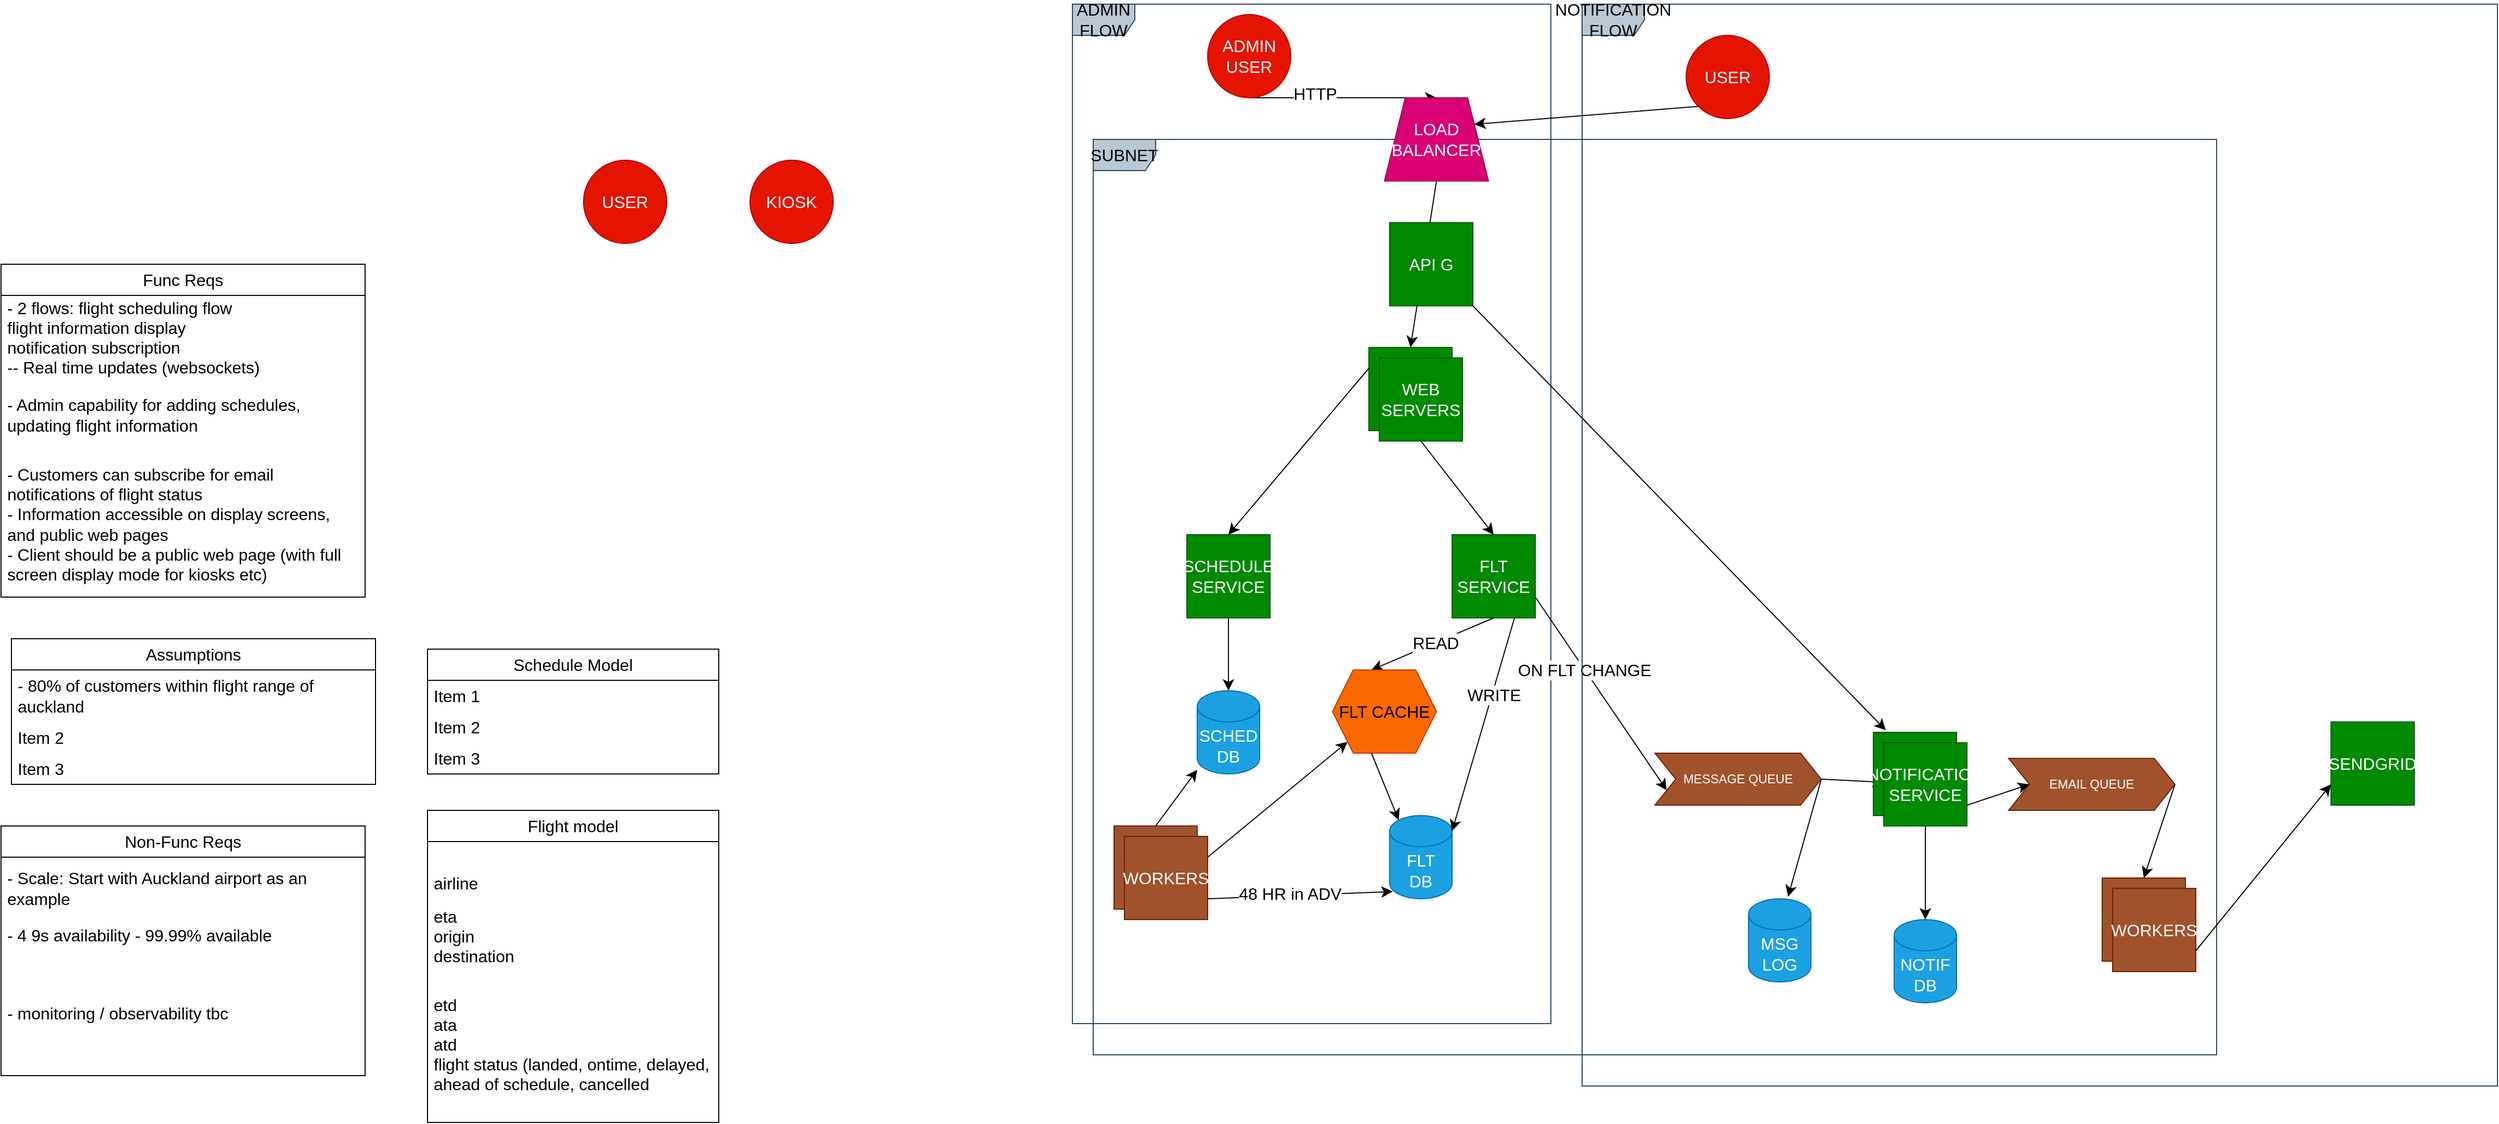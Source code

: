 <mxfile version="22.0.8" type="github" pages="2">
  <diagram name="REQUIREMENTS" id="jFpxP4Yj6ix7KPCD3HW8">
    <mxGraphModel dx="2256" dy="1986" grid="1" gridSize="10" guides="1" tooltips="1" connect="1" arrows="1" fold="1" page="0" pageScale="1" pageWidth="1600" pageHeight="900" math="0" shadow="0">
      <root>
        <mxCell id="0" />
        <mxCell id="1" parent="0" />
        <mxCell id="_uzcy5-EWvx8FP1ZldnK-46" value="SUBNET" style="shape=umlFrame;whiteSpace=wrap;html=1;pointerEvents=0;fillColor=#bac8d3;strokeColor=#23445d;fontSize=16;" vertex="1" parent="1">
          <mxGeometry x="530" y="-330" width="1080" height="880" as="geometry" />
        </mxCell>
        <mxCell id="pgmMariMxrF3-2nU7kzz-2" value="Func Reqs" style="swimlane;fontStyle=0;childLayout=stackLayout;horizontal=1;startSize=30;horizontalStack=0;resizeParent=1;resizeParentMax=0;resizeLast=0;collapsible=1;marginBottom=0;whiteSpace=wrap;html=1;fontSize=16;" vertex="1" parent="1">
          <mxGeometry x="-520" y="-210" width="350" height="320" as="geometry" />
        </mxCell>
        <mxCell id="pgmMariMxrF3-2nU7kzz-3" value="- 2 flows: flight scheduling flow&lt;br&gt;flight information display&lt;br&gt;notification subscription&lt;br&gt;-- Real time updates (websockets)" style="text;strokeColor=none;fillColor=none;align=left;verticalAlign=middle;spacingLeft=4;spacingRight=4;overflow=hidden;points=[[0,0.5],[1,0.5]];portConstraint=eastwest;rotatable=0;whiteSpace=wrap;html=1;fontSize=16;" vertex="1" parent="pgmMariMxrF3-2nU7kzz-2">
          <mxGeometry y="30" width="350" height="80" as="geometry" />
        </mxCell>
        <mxCell id="pgmMariMxrF3-2nU7kzz-4" value="- Admin capability for adding schedules, updating flight information" style="text;strokeColor=none;fillColor=none;align=left;verticalAlign=middle;spacingLeft=4;spacingRight=4;overflow=hidden;points=[[0,0.5],[1,0.5]];portConstraint=eastwest;rotatable=0;whiteSpace=wrap;html=1;fontSize=16;" vertex="1" parent="pgmMariMxrF3-2nU7kzz-2">
          <mxGeometry y="110" width="350" height="70" as="geometry" />
        </mxCell>
        <mxCell id="pgmMariMxrF3-2nU7kzz-5" value="- Customers can subscribe for email notifications of flight status&lt;br&gt;- Information accessible on display screens, and public web pages&lt;br&gt;- Client should be a public web page (with full screen display mode for kiosks etc)" style="text;strokeColor=none;fillColor=none;align=left;verticalAlign=middle;spacingLeft=4;spacingRight=4;overflow=hidden;points=[[0,0.5],[1,0.5]];portConstraint=eastwest;rotatable=0;whiteSpace=wrap;html=1;fontSize=16;" vertex="1" parent="pgmMariMxrF3-2nU7kzz-2">
          <mxGeometry y="180" width="350" height="140" as="geometry" />
        </mxCell>
        <mxCell id="pgmMariMxrF3-2nU7kzz-6" value="Non-Func Reqs" style="swimlane;fontStyle=0;childLayout=stackLayout;horizontal=1;startSize=30;horizontalStack=0;resizeParent=1;resizeParentMax=0;resizeLast=0;collapsible=1;marginBottom=0;whiteSpace=wrap;html=1;fontSize=16;" vertex="1" parent="1">
          <mxGeometry x="-520" y="330" width="350" height="240" as="geometry" />
        </mxCell>
        <mxCell id="pgmMariMxrF3-2nU7kzz-7" value="- Scale: Start with Auckland airport as an example" style="text;strokeColor=none;fillColor=none;align=left;verticalAlign=middle;spacingLeft=4;spacingRight=4;overflow=hidden;points=[[0,0.5],[1,0.5]];portConstraint=eastwest;rotatable=0;whiteSpace=wrap;html=1;fontSize=16;" vertex="1" parent="pgmMariMxrF3-2nU7kzz-6">
          <mxGeometry y="30" width="350" height="60" as="geometry" />
        </mxCell>
        <mxCell id="pgmMariMxrF3-2nU7kzz-8" value="- 4 9s availability - 99.99% available" style="text;strokeColor=none;fillColor=none;align=left;verticalAlign=middle;spacingLeft=4;spacingRight=4;overflow=hidden;points=[[0,0.5],[1,0.5]];portConstraint=eastwest;rotatable=0;whiteSpace=wrap;html=1;fontSize=16;" vertex="1" parent="pgmMariMxrF3-2nU7kzz-6">
          <mxGeometry y="90" width="350" height="30" as="geometry" />
        </mxCell>
        <mxCell id="pgmMariMxrF3-2nU7kzz-9" value="- monitoring / observability tbc&lt;br&gt;" style="text;strokeColor=none;fillColor=none;align=left;verticalAlign=middle;spacingLeft=4;spacingRight=4;overflow=hidden;points=[[0,0.5],[1,0.5]];portConstraint=eastwest;rotatable=0;whiteSpace=wrap;html=1;fontSize=16;" vertex="1" parent="pgmMariMxrF3-2nU7kzz-6">
          <mxGeometry y="120" width="350" height="120" as="geometry" />
        </mxCell>
        <mxCell id="pgmMariMxrF3-2nU7kzz-10" value="Assumptions" style="swimlane;fontStyle=0;childLayout=stackLayout;horizontal=1;startSize=30;horizontalStack=0;resizeParent=1;resizeParentMax=0;resizeLast=0;collapsible=1;marginBottom=0;whiteSpace=wrap;html=1;fontSize=16;" vertex="1" parent="1">
          <mxGeometry x="-510" y="150" width="350" height="140" as="geometry" />
        </mxCell>
        <mxCell id="pgmMariMxrF3-2nU7kzz-11" value="- 80% of customers within flight range of auckland" style="text;strokeColor=none;fillColor=none;align=left;verticalAlign=middle;spacingLeft=4;spacingRight=4;overflow=hidden;points=[[0,0.5],[1,0.5]];portConstraint=eastwest;rotatable=0;whiteSpace=wrap;html=1;fontSize=16;" vertex="1" parent="pgmMariMxrF3-2nU7kzz-10">
          <mxGeometry y="30" width="350" height="50" as="geometry" />
        </mxCell>
        <mxCell id="pgmMariMxrF3-2nU7kzz-12" value="Item 2" style="text;strokeColor=none;fillColor=none;align=left;verticalAlign=middle;spacingLeft=4;spacingRight=4;overflow=hidden;points=[[0,0.5],[1,0.5]];portConstraint=eastwest;rotatable=0;whiteSpace=wrap;html=1;fontSize=16;" vertex="1" parent="pgmMariMxrF3-2nU7kzz-10">
          <mxGeometry y="80" width="350" height="30" as="geometry" />
        </mxCell>
        <mxCell id="pgmMariMxrF3-2nU7kzz-13" value="Item 3" style="text;strokeColor=none;fillColor=none;align=left;verticalAlign=middle;spacingLeft=4;spacingRight=4;overflow=hidden;points=[[0,0.5],[1,0.5]];portConstraint=eastwest;rotatable=0;whiteSpace=wrap;html=1;fontSize=16;" vertex="1" parent="pgmMariMxrF3-2nU7kzz-10">
          <mxGeometry y="110" width="350" height="30" as="geometry" />
        </mxCell>
        <mxCell id="_uzcy5-EWvx8FP1ZldnK-1" value="USER" style="ellipse;whiteSpace=wrap;html=1;aspect=fixed;fillColor=#e51400;strokeColor=#B20000;fontColor=#ffffff;fontSize=16;" vertex="1" parent="1">
          <mxGeometry x="40" y="-310" width="80" height="80" as="geometry" />
        </mxCell>
        <mxCell id="_uzcy5-EWvx8FP1ZldnK-2" value="KIOSK" style="ellipse;whiteSpace=wrap;html=1;aspect=fixed;fillColor=#e51400;strokeColor=#B20000;fontColor=#ffffff;fontSize=16;" vertex="1" parent="1">
          <mxGeometry x="200" y="-310" width="80" height="80" as="geometry" />
        </mxCell>
        <mxCell id="_uzcy5-EWvx8FP1ZldnK-3" value="Flight model" style="swimlane;fontStyle=0;childLayout=stackLayout;horizontal=1;startSize=30;horizontalStack=0;resizeParent=1;resizeParentMax=0;resizeLast=0;collapsible=1;marginBottom=0;whiteSpace=wrap;html=1;fontSize=16;" vertex="1" parent="1">
          <mxGeometry x="-110" y="315" width="280" height="300" as="geometry" />
        </mxCell>
        <mxCell id="_uzcy5-EWvx8FP1ZldnK-4" value="&lt;br&gt;airline" style="text;strokeColor=none;fillColor=none;align=left;verticalAlign=middle;spacingLeft=4;spacingRight=4;overflow=hidden;points=[[0,0.5],[1,0.5]];portConstraint=eastwest;rotatable=0;whiteSpace=wrap;html=1;fontSize=16;" vertex="1" parent="_uzcy5-EWvx8FP1ZldnK-3">
          <mxGeometry y="30" width="280" height="60" as="geometry" />
        </mxCell>
        <mxCell id="_uzcy5-EWvx8FP1ZldnK-5" value="eta&lt;br&gt;origin&lt;br&gt;destination&lt;br&gt;flight type (inbound / outbound)&lt;br&gt;" style="text;strokeColor=none;fillColor=none;align=left;verticalAlign=middle;spacingLeft=4;spacingRight=4;overflow=hidden;points=[[0,0.5],[1,0.5]];portConstraint=eastwest;rotatable=0;whiteSpace=wrap;html=1;fontSize=16;" vertex="1" parent="_uzcy5-EWvx8FP1ZldnK-3">
          <mxGeometry y="90" width="280" height="60" as="geometry" />
        </mxCell>
        <mxCell id="_uzcy5-EWvx8FP1ZldnK-6" value="etd&lt;br&gt;ata&lt;br&gt;atd&lt;br&gt;flight status (landed, ontime, delayed, ahead of schedule, cancelled" style="text;strokeColor=none;fillColor=none;align=left;verticalAlign=middle;spacingLeft=4;spacingRight=4;overflow=hidden;points=[[0,0.5],[1,0.5]];portConstraint=eastwest;rotatable=0;whiteSpace=wrap;html=1;fontSize=16;" vertex="1" parent="_uzcy5-EWvx8FP1ZldnK-3">
          <mxGeometry y="150" width="280" height="150" as="geometry" />
        </mxCell>
        <mxCell id="_uzcy5-EWvx8FP1ZldnK-54" style="edgeStyle=none;curved=1;rounded=0;orthogonalLoop=1;jettySize=auto;html=1;exitX=1;exitY=0.5;exitDx=0;exitDy=0;fontSize=12;startSize=8;endSize=8;" edge="1" parent="1" source="_uzcy5-EWvx8FP1ZldnK-7" target="_uzcy5-EWvx8FP1ZldnK-53">
          <mxGeometry relative="1" as="geometry" />
        </mxCell>
        <mxCell id="_uzcy5-EWvx8FP1ZldnK-7" value="MESSAGE QUEUE" style="shape=step;perimeter=stepPerimeter;whiteSpace=wrap;html=1;fixedSize=1;hachureGap=4;fontFamily=Helvetica;fontSize=12;fillColor=#a0522d;fontColor=#ffffff;strokeColor=#6D1F00;" vertex="1" parent="1">
          <mxGeometry x="1070" y="260" width="160" height="50" as="geometry" />
        </mxCell>
        <mxCell id="_uzcy5-EWvx8FP1ZldnK-13" style="edgeStyle=none;curved=1;rounded=0;orthogonalLoop=1;jettySize=auto;html=1;exitX=0.5;exitY=1;exitDx=0;exitDy=0;entryX=0.5;entryY=0;entryDx=0;entryDy=0;fontSize=12;startSize=8;endSize=8;" edge="1" parent="1" source="_uzcy5-EWvx8FP1ZldnK-8" target="_uzcy5-EWvx8FP1ZldnK-12">
          <mxGeometry relative="1" as="geometry" />
        </mxCell>
        <mxCell id="_uzcy5-EWvx8FP1ZldnK-14" value="HTTP" style="edgeLabel;html=1;align=center;verticalAlign=middle;resizable=0;points=[];fontSize=16;" vertex="1" connectable="0" parent="_uzcy5-EWvx8FP1ZldnK-13">
          <mxGeometry x="-0.3" y="4" relative="1" as="geometry">
            <mxPoint as="offset" />
          </mxGeometry>
        </mxCell>
        <mxCell id="_uzcy5-EWvx8FP1ZldnK-8" value="ADMIN&lt;br&gt;USER" style="ellipse;whiteSpace=wrap;html=1;aspect=fixed;fillColor=#e51400;strokeColor=#B20000;fontColor=#ffffff;fontSize=16;" vertex="1" parent="1">
          <mxGeometry x="640" y="-450" width="80" height="80" as="geometry" />
        </mxCell>
        <mxCell id="_uzcy5-EWvx8FP1ZldnK-9" value="" style="group;fontSize=16;" vertex="1" connectable="0" parent="1">
          <mxGeometry x="795" y="-130" width="90" height="90" as="geometry" />
        </mxCell>
        <mxCell id="_uzcy5-EWvx8FP1ZldnK-10" value="" style="whiteSpace=wrap;html=1;aspect=fixed;fillColor=#008a00;fontColor=#ffffff;strokeColor=#005700;fontSize=16;" vertex="1" parent="_uzcy5-EWvx8FP1ZldnK-9">
          <mxGeometry width="80" height="80" as="geometry" />
        </mxCell>
        <mxCell id="_uzcy5-EWvx8FP1ZldnK-11" value="WEB SERVERS" style="whiteSpace=wrap;html=1;aspect=fixed;fillColor=#008a00;fontColor=#ffffff;strokeColor=#005700;fontSize=16;" vertex="1" parent="_uzcy5-EWvx8FP1ZldnK-9">
          <mxGeometry x="10" y="10" width="80" height="80" as="geometry" />
        </mxCell>
        <mxCell id="_uzcy5-EWvx8FP1ZldnK-15" style="edgeStyle=none;curved=1;rounded=0;orthogonalLoop=1;jettySize=auto;html=1;exitX=0.5;exitY=1;exitDx=0;exitDy=0;entryX=0.5;entryY=0;entryDx=0;entryDy=0;fontSize=12;startSize=8;endSize=8;" edge="1" parent="1" source="_uzcy5-EWvx8FP1ZldnK-12" target="_uzcy5-EWvx8FP1ZldnK-10">
          <mxGeometry relative="1" as="geometry" />
        </mxCell>
        <mxCell id="_uzcy5-EWvx8FP1ZldnK-12" value="LOAD BALANCER" style="shape=trapezoid;perimeter=trapezoidPerimeter;whiteSpace=wrap;html=1;fixedSize=1;fillColor=#d80073;fontColor=#ffffff;strokeColor=#A50040;fontSize=16;" vertex="1" parent="1">
          <mxGeometry x="810" y="-370" width="100" height="80" as="geometry" />
        </mxCell>
        <mxCell id="_uzcy5-EWvx8FP1ZldnK-23" style="edgeStyle=none;curved=1;rounded=0;orthogonalLoop=1;jettySize=auto;html=1;exitX=0.5;exitY=1;exitDx=0;exitDy=0;fontSize=12;startSize=8;endSize=8;" edge="1" parent="1" source="_uzcy5-EWvx8FP1ZldnK-16" target="_uzcy5-EWvx8FP1ZldnK-22">
          <mxGeometry relative="1" as="geometry" />
        </mxCell>
        <mxCell id="_uzcy5-EWvx8FP1ZldnK-16" value="SCHEDULE SERVICE" style="whiteSpace=wrap;html=1;aspect=fixed;fillColor=#008a00;fontColor=#ffffff;strokeColor=#005700;fontSize=16;" vertex="1" parent="1">
          <mxGeometry x="620" y="50" width="80" height="80" as="geometry" />
        </mxCell>
        <mxCell id="_uzcy5-EWvx8FP1ZldnK-17" value="Schedule Model" style="swimlane;fontStyle=0;childLayout=stackLayout;horizontal=1;startSize=30;horizontalStack=0;resizeParent=1;resizeParentMax=0;resizeLast=0;collapsible=1;marginBottom=0;whiteSpace=wrap;html=1;fontSize=16;" vertex="1" parent="1">
          <mxGeometry x="-110" y="160" width="280" height="120" as="geometry" />
        </mxCell>
        <mxCell id="_uzcy5-EWvx8FP1ZldnK-18" value="Item 1" style="text;strokeColor=none;fillColor=none;align=left;verticalAlign=middle;spacingLeft=4;spacingRight=4;overflow=hidden;points=[[0,0.5],[1,0.5]];portConstraint=eastwest;rotatable=0;whiteSpace=wrap;html=1;fontSize=16;" vertex="1" parent="_uzcy5-EWvx8FP1ZldnK-17">
          <mxGeometry y="30" width="280" height="30" as="geometry" />
        </mxCell>
        <mxCell id="_uzcy5-EWvx8FP1ZldnK-19" value="Item 2" style="text;strokeColor=none;fillColor=none;align=left;verticalAlign=middle;spacingLeft=4;spacingRight=4;overflow=hidden;points=[[0,0.5],[1,0.5]];portConstraint=eastwest;rotatable=0;whiteSpace=wrap;html=1;fontSize=16;" vertex="1" parent="_uzcy5-EWvx8FP1ZldnK-17">
          <mxGeometry y="60" width="280" height="30" as="geometry" />
        </mxCell>
        <mxCell id="_uzcy5-EWvx8FP1ZldnK-20" value="Item 3" style="text;strokeColor=none;fillColor=none;align=left;verticalAlign=middle;spacingLeft=4;spacingRight=4;overflow=hidden;points=[[0,0.5],[1,0.5]];portConstraint=eastwest;rotatable=0;whiteSpace=wrap;html=1;fontSize=16;" vertex="1" parent="_uzcy5-EWvx8FP1ZldnK-17">
          <mxGeometry y="90" width="280" height="30" as="geometry" />
        </mxCell>
        <mxCell id="_uzcy5-EWvx8FP1ZldnK-21" style="edgeStyle=none;curved=1;rounded=0;orthogonalLoop=1;jettySize=auto;html=1;exitX=0;exitY=0.25;exitDx=0;exitDy=0;entryX=0.5;entryY=0;entryDx=0;entryDy=0;fontSize=12;startSize=8;endSize=8;" edge="1" parent="1" source="_uzcy5-EWvx8FP1ZldnK-10" target="_uzcy5-EWvx8FP1ZldnK-16">
          <mxGeometry relative="1" as="geometry" />
        </mxCell>
        <mxCell id="_uzcy5-EWvx8FP1ZldnK-22" value="SCHED&lt;br&gt;DB" style="shape=cylinder3;whiteSpace=wrap;html=1;boundedLbl=1;backgroundOutline=1;size=15;fillColor=#1ba1e2;fontColor=#ffffff;strokeColor=#006EAF;fontSize=16;" vertex="1" parent="1">
          <mxGeometry x="630" y="200" width="60" height="80" as="geometry" />
        </mxCell>
        <mxCell id="_uzcy5-EWvx8FP1ZldnK-24" value="FLT&lt;br&gt;DB" style="shape=cylinder3;whiteSpace=wrap;html=1;boundedLbl=1;backgroundOutline=1;size=15;fillColor=#1ba1e2;fontColor=#ffffff;strokeColor=#006EAF;fontSize=16;" vertex="1" parent="1">
          <mxGeometry x="815" y="320" width="60" height="80" as="geometry" />
        </mxCell>
        <mxCell id="_uzcy5-EWvx8FP1ZldnK-25" value="" style="group;fontSize=16;" vertex="1" connectable="0" parent="1">
          <mxGeometry x="550" y="330" width="90" height="90" as="geometry" />
        </mxCell>
        <mxCell id="_uzcy5-EWvx8FP1ZldnK-26" value="" style="whiteSpace=wrap;html=1;aspect=fixed;fillColor=#a0522d;fontColor=#ffffff;strokeColor=#6D1F00;fontSize=16;" vertex="1" parent="_uzcy5-EWvx8FP1ZldnK-25">
          <mxGeometry width="80" height="80" as="geometry" />
        </mxCell>
        <mxCell id="_uzcy5-EWvx8FP1ZldnK-27" value="WORKERS" style="whiteSpace=wrap;html=1;aspect=fixed;fillColor=#a0522d;fontColor=#ffffff;strokeColor=#6D1F00;fontSize=16;" vertex="1" parent="_uzcy5-EWvx8FP1ZldnK-25">
          <mxGeometry x="10" y="10" width="80" height="80" as="geometry" />
        </mxCell>
        <mxCell id="_uzcy5-EWvx8FP1ZldnK-28" style="edgeStyle=none;curved=1;rounded=0;orthogonalLoop=1;jettySize=auto;html=1;exitX=0.5;exitY=0;exitDx=0;exitDy=0;entryX=0;entryY=0.95;entryDx=0;entryDy=0;entryPerimeter=0;fontSize=12;startSize=8;endSize=8;" edge="1" parent="1" source="_uzcy5-EWvx8FP1ZldnK-26" target="_uzcy5-EWvx8FP1ZldnK-22">
          <mxGeometry relative="1" as="geometry" />
        </mxCell>
        <mxCell id="_uzcy5-EWvx8FP1ZldnK-29" style="edgeStyle=none;curved=1;rounded=0;orthogonalLoop=1;jettySize=auto;html=1;exitX=1;exitY=0.75;exitDx=0;exitDy=0;entryX=0.05;entryY=0.913;entryDx=0;entryDy=0;entryPerimeter=0;fontSize=12;startSize=8;endSize=8;" edge="1" parent="1" source="_uzcy5-EWvx8FP1ZldnK-27" target="_uzcy5-EWvx8FP1ZldnK-24">
          <mxGeometry relative="1" as="geometry" />
        </mxCell>
        <mxCell id="_uzcy5-EWvx8FP1ZldnK-30" value="48 HR in ADV" style="edgeLabel;html=1;align=center;verticalAlign=middle;resizable=0;points=[];fontSize=16;" vertex="1" connectable="0" parent="_uzcy5-EWvx8FP1ZldnK-29">
          <mxGeometry x="-0.121" y="2" relative="1" as="geometry">
            <mxPoint as="offset" />
          </mxGeometry>
        </mxCell>
        <mxCell id="_uzcy5-EWvx8FP1ZldnK-31" value="ADMIN FLOW" style="shape=umlFrame;whiteSpace=wrap;html=1;pointerEvents=0;fillColor=#bac8d3;strokeColor=#23445d;fontSize=16;" vertex="1" parent="1">
          <mxGeometry x="510" y="-460" width="460" height="980" as="geometry" />
        </mxCell>
        <mxCell id="_uzcy5-EWvx8FP1ZldnK-37" style="edgeStyle=none;curved=1;rounded=0;orthogonalLoop=1;jettySize=auto;html=1;exitX=0.5;exitY=1;exitDx=0;exitDy=0;entryX=0.375;entryY=0;entryDx=0;entryDy=0;fontSize=12;startSize=8;endSize=8;" edge="1" parent="1" source="_uzcy5-EWvx8FP1ZldnK-32" target="_uzcy5-EWvx8FP1ZldnK-36">
          <mxGeometry relative="1" as="geometry" />
        </mxCell>
        <mxCell id="_uzcy5-EWvx8FP1ZldnK-40" value="READ" style="edgeLabel;html=1;align=center;verticalAlign=middle;resizable=0;points=[];fontSize=16;" vertex="1" connectable="0" parent="_uzcy5-EWvx8FP1ZldnK-37">
          <mxGeometry x="-0.04" relative="1" as="geometry">
            <mxPoint as="offset" />
          </mxGeometry>
        </mxCell>
        <mxCell id="_uzcy5-EWvx8FP1ZldnK-49" style="edgeStyle=none;curved=1;rounded=0;orthogonalLoop=1;jettySize=auto;html=1;exitX=1;exitY=0.75;exitDx=0;exitDy=0;entryX=0;entryY=0.75;entryDx=0;entryDy=0;fontSize=12;startSize=8;endSize=8;" edge="1" parent="1" source="_uzcy5-EWvx8FP1ZldnK-32" target="_uzcy5-EWvx8FP1ZldnK-7">
          <mxGeometry relative="1" as="geometry" />
        </mxCell>
        <mxCell id="_uzcy5-EWvx8FP1ZldnK-50" value="ON FLT CHANGE" style="edgeLabel;html=1;align=center;verticalAlign=middle;resizable=0;points=[];fontSize=16;" vertex="1" connectable="0" parent="_uzcy5-EWvx8FP1ZldnK-49">
          <mxGeometry x="-0.253" y="-1" relative="1" as="geometry">
            <mxPoint as="offset" />
          </mxGeometry>
        </mxCell>
        <mxCell id="_uzcy5-EWvx8FP1ZldnK-32" value="FLT SERVICE" style="whiteSpace=wrap;html=1;aspect=fixed;fillColor=#008a00;fontColor=#ffffff;strokeColor=#005700;fontSize=16;" vertex="1" parent="1">
          <mxGeometry x="875" y="50" width="80" height="80" as="geometry" />
        </mxCell>
        <mxCell id="_uzcy5-EWvx8FP1ZldnK-35" style="edgeStyle=none;curved=1;rounded=0;orthogonalLoop=1;jettySize=auto;html=1;exitX=0.5;exitY=1;exitDx=0;exitDy=0;entryX=0.5;entryY=0;entryDx=0;entryDy=0;fontSize=12;startSize=8;endSize=8;" edge="1" parent="1" source="_uzcy5-EWvx8FP1ZldnK-11" target="_uzcy5-EWvx8FP1ZldnK-32">
          <mxGeometry relative="1" as="geometry" />
        </mxCell>
        <mxCell id="_uzcy5-EWvx8FP1ZldnK-36" value="FLT CACHE" style="shape=hexagon;perimeter=hexagonPerimeter2;whiteSpace=wrap;html=1;fixedSize=1;fillColor=#fa6800;fontColor=#000000;strokeColor=#C73500;fontSize=16;" vertex="1" parent="1">
          <mxGeometry x="760" y="180" width="100" height="80" as="geometry" />
        </mxCell>
        <mxCell id="_uzcy5-EWvx8FP1ZldnK-38" style="edgeStyle=none;curved=1;rounded=0;orthogonalLoop=1;jettySize=auto;html=1;exitX=0.375;exitY=1;exitDx=0;exitDy=0;entryX=0.145;entryY=0;entryDx=0;entryDy=4.35;entryPerimeter=0;fontSize=12;startSize=8;endSize=8;" edge="1" parent="1" source="_uzcy5-EWvx8FP1ZldnK-36" target="_uzcy5-EWvx8FP1ZldnK-24">
          <mxGeometry relative="1" as="geometry" />
        </mxCell>
        <mxCell id="_uzcy5-EWvx8FP1ZldnK-39" style="edgeStyle=none;curved=1;rounded=0;orthogonalLoop=1;jettySize=auto;html=1;exitX=0.75;exitY=1;exitDx=0;exitDy=0;entryX=1;entryY=0;entryDx=0;entryDy=15;entryPerimeter=0;fontSize=12;startSize=8;endSize=8;" edge="1" parent="1" source="_uzcy5-EWvx8FP1ZldnK-32" target="_uzcy5-EWvx8FP1ZldnK-24">
          <mxGeometry relative="1" as="geometry">
            <Array as="points">
              <mxPoint x="900" y="250" />
            </Array>
          </mxGeometry>
        </mxCell>
        <mxCell id="_uzcy5-EWvx8FP1ZldnK-41" value="WRITE" style="edgeLabel;html=1;align=center;verticalAlign=middle;resizable=0;points=[];fontSize=16;" vertex="1" connectable="0" parent="_uzcy5-EWvx8FP1ZldnK-39">
          <mxGeometry x="-0.283" y="1" relative="1" as="geometry">
            <mxPoint as="offset" />
          </mxGeometry>
        </mxCell>
        <mxCell id="_uzcy5-EWvx8FP1ZldnK-45" value="API G" style="whiteSpace=wrap;html=1;aspect=fixed;fillColor=#008a00;fontColor=#ffffff;strokeColor=#005700;fontSize=16;" vertex="1" parent="1">
          <mxGeometry x="815" y="-250" width="80" height="80" as="geometry" />
        </mxCell>
        <mxCell id="_uzcy5-EWvx8FP1ZldnK-47" style="edgeStyle=none;curved=1;rounded=0;orthogonalLoop=1;jettySize=auto;html=1;exitX=1;exitY=0.25;exitDx=0;exitDy=0;fontSize=12;startSize=8;endSize=8;" edge="1" parent="1" source="_uzcy5-EWvx8FP1ZldnK-27" target="_uzcy5-EWvx8FP1ZldnK-36">
          <mxGeometry relative="1" as="geometry" />
        </mxCell>
        <mxCell id="_uzcy5-EWvx8FP1ZldnK-51" value="" style="group;fontSize=16;" vertex="1" connectable="0" parent="1">
          <mxGeometry x="1280" y="240" width="90" height="90" as="geometry" />
        </mxCell>
        <mxCell id="_uzcy5-EWvx8FP1ZldnK-52" value="" style="whiteSpace=wrap;html=1;aspect=fixed;fillColor=#008a00;fontColor=#ffffff;strokeColor=#005700;fontSize=16;" vertex="1" parent="_uzcy5-EWvx8FP1ZldnK-51">
          <mxGeometry width="80" height="80" as="geometry" />
        </mxCell>
        <mxCell id="_uzcy5-EWvx8FP1ZldnK-53" value="NOTIFICATION SERVICE" style="whiteSpace=wrap;html=1;aspect=fixed;fillColor=#008a00;fontColor=#ffffff;strokeColor=#005700;fontSize=16;" vertex="1" parent="_uzcy5-EWvx8FP1ZldnK-51">
          <mxGeometry x="10" y="10" width="80" height="80" as="geometry" />
        </mxCell>
        <mxCell id="_uzcy5-EWvx8FP1ZldnK-55" value="NOTIF&lt;br&gt;DB" style="shape=cylinder3;whiteSpace=wrap;html=1;boundedLbl=1;backgroundOutline=1;size=15;fillColor=#1ba1e2;fontColor=#ffffff;strokeColor=#006EAF;fontSize=16;" vertex="1" parent="1">
          <mxGeometry x="1300" y="420" width="60" height="80" as="geometry" />
        </mxCell>
        <mxCell id="_uzcy5-EWvx8FP1ZldnK-56" style="edgeStyle=none;curved=1;rounded=0;orthogonalLoop=1;jettySize=auto;html=1;exitX=0.5;exitY=1;exitDx=0;exitDy=0;entryX=0.5;entryY=0;entryDx=0;entryDy=0;entryPerimeter=0;fontSize=12;startSize=8;endSize=8;" edge="1" parent="1" source="_uzcy5-EWvx8FP1ZldnK-53" target="_uzcy5-EWvx8FP1ZldnK-55">
          <mxGeometry relative="1" as="geometry" />
        </mxCell>
        <mxCell id="_uzcy5-EWvx8FP1ZldnK-57" value="SENDGRID" style="whiteSpace=wrap;html=1;aspect=fixed;fillColor=#008a00;fontColor=#ffffff;strokeColor=#005700;fontSize=16;" vertex="1" parent="1">
          <mxGeometry x="1720" y="230" width="80" height="80" as="geometry" />
        </mxCell>
        <mxCell id="_uzcy5-EWvx8FP1ZldnK-63" style="edgeStyle=none;curved=1;rounded=0;orthogonalLoop=1;jettySize=auto;html=1;exitX=1;exitY=0.5;exitDx=0;exitDy=0;entryX=0.5;entryY=0;entryDx=0;entryDy=0;fontSize=12;startSize=8;endSize=8;" edge="1" parent="1" source="_uzcy5-EWvx8FP1ZldnK-58" target="_uzcy5-EWvx8FP1ZldnK-61">
          <mxGeometry relative="1" as="geometry" />
        </mxCell>
        <mxCell id="_uzcy5-EWvx8FP1ZldnK-58" value="EMAIL QUEUE" style="shape=step;perimeter=stepPerimeter;whiteSpace=wrap;html=1;fixedSize=1;hachureGap=4;fontFamily=Helvetica;fontSize=12;fillColor=#a0522d;fontColor=#ffffff;strokeColor=#6D1F00;" vertex="1" parent="1">
          <mxGeometry x="1410" y="265" width="160" height="50" as="geometry" />
        </mxCell>
        <mxCell id="_uzcy5-EWvx8FP1ZldnK-59" style="edgeStyle=none;curved=1;rounded=0;orthogonalLoop=1;jettySize=auto;html=1;exitX=1;exitY=0.75;exitDx=0;exitDy=0;entryX=0;entryY=0.5;entryDx=0;entryDy=0;fontSize=12;startSize=8;endSize=8;" edge="1" parent="1" source="_uzcy5-EWvx8FP1ZldnK-53" target="_uzcy5-EWvx8FP1ZldnK-58">
          <mxGeometry relative="1" as="geometry" />
        </mxCell>
        <mxCell id="_uzcy5-EWvx8FP1ZldnK-60" value="" style="group;fontSize=16;" vertex="1" connectable="0" parent="1">
          <mxGeometry x="1500" y="380" width="90" height="90" as="geometry" />
        </mxCell>
        <mxCell id="_uzcy5-EWvx8FP1ZldnK-61" value="" style="whiteSpace=wrap;html=1;aspect=fixed;fillColor=#a0522d;fontColor=#ffffff;strokeColor=#6D1F00;fontSize=16;" vertex="1" parent="_uzcy5-EWvx8FP1ZldnK-60">
          <mxGeometry width="80" height="80" as="geometry" />
        </mxCell>
        <mxCell id="_uzcy5-EWvx8FP1ZldnK-62" value="WORKERS" style="whiteSpace=wrap;html=1;aspect=fixed;fillColor=#a0522d;fontColor=#ffffff;strokeColor=#6D1F00;fontSize=16;" vertex="1" parent="_uzcy5-EWvx8FP1ZldnK-60">
          <mxGeometry x="10" y="10" width="80" height="80" as="geometry" />
        </mxCell>
        <mxCell id="_uzcy5-EWvx8FP1ZldnK-64" style="edgeStyle=none;curved=1;rounded=0;orthogonalLoop=1;jettySize=auto;html=1;exitX=1;exitY=0.75;exitDx=0;exitDy=0;entryX=0;entryY=0.75;entryDx=0;entryDy=0;fontSize=12;startSize=8;endSize=8;" edge="1" parent="1" source="_uzcy5-EWvx8FP1ZldnK-62" target="_uzcy5-EWvx8FP1ZldnK-57">
          <mxGeometry relative="1" as="geometry" />
        </mxCell>
        <mxCell id="_uzcy5-EWvx8FP1ZldnK-65" value="MSG LOG" style="shape=cylinder3;whiteSpace=wrap;html=1;boundedLbl=1;backgroundOutline=1;size=15;fillColor=#1ba1e2;fontColor=#ffffff;strokeColor=#006EAF;fontSize=16;" vertex="1" parent="1">
          <mxGeometry x="1160" y="400" width="60" height="80" as="geometry" />
        </mxCell>
        <mxCell id="_uzcy5-EWvx8FP1ZldnK-66" style="edgeStyle=none;curved=1;rounded=0;orthogonalLoop=1;jettySize=auto;html=1;exitX=1;exitY=0.5;exitDx=0;exitDy=0;entryX=0.633;entryY=-0.025;entryDx=0;entryDy=0;entryPerimeter=0;fontSize=12;startSize=8;endSize=8;" edge="1" parent="1" source="_uzcy5-EWvx8FP1ZldnK-7" target="_uzcy5-EWvx8FP1ZldnK-65">
          <mxGeometry relative="1" as="geometry" />
        </mxCell>
        <mxCell id="_uzcy5-EWvx8FP1ZldnK-68" style="edgeStyle=none;curved=1;rounded=0;orthogonalLoop=1;jettySize=auto;html=1;exitX=0;exitY=1;exitDx=0;exitDy=0;entryX=1;entryY=0.25;entryDx=0;entryDy=0;fontSize=12;startSize=8;endSize=8;" edge="1" parent="1" source="_uzcy5-EWvx8FP1ZldnK-67" target="_uzcy5-EWvx8FP1ZldnK-12">
          <mxGeometry relative="1" as="geometry" />
        </mxCell>
        <mxCell id="_uzcy5-EWvx8FP1ZldnK-67" value="USER" style="ellipse;whiteSpace=wrap;html=1;aspect=fixed;fillColor=#e51400;strokeColor=#B20000;fontColor=#ffffff;fontSize=16;" vertex="1" parent="1">
          <mxGeometry x="1100" y="-430" width="80" height="80" as="geometry" />
        </mxCell>
        <mxCell id="_uzcy5-EWvx8FP1ZldnK-69" style="edgeStyle=none;curved=1;rounded=0;orthogonalLoop=1;jettySize=auto;html=1;exitX=1;exitY=1;exitDx=0;exitDy=0;entryX=0.15;entryY=-0.025;entryDx=0;entryDy=0;entryPerimeter=0;fontSize=12;startSize=8;endSize=8;" edge="1" parent="1" source="_uzcy5-EWvx8FP1ZldnK-45" target="_uzcy5-EWvx8FP1ZldnK-52">
          <mxGeometry relative="1" as="geometry" />
        </mxCell>
        <mxCell id="_uzcy5-EWvx8FP1ZldnK-70" value="NOTIFICATION FLOW" style="shape=umlFrame;whiteSpace=wrap;html=1;pointerEvents=0;fillColor=#bac8d3;strokeColor=#23445d;fontSize=16;" vertex="1" parent="1">
          <mxGeometry x="1000" y="-460" width="880" height="1040" as="geometry" />
        </mxCell>
      </root>
    </mxGraphModel>
  </diagram>
  <diagram id="ut6o3LaDy971SuAiUsC8" name="HIGH LEVEL">
    <mxGraphModel dx="1557" dy="1141" grid="1" gridSize="10" guides="1" tooltips="1" connect="1" arrows="1" fold="1" page="0" pageScale="1" pageWidth="1600" pageHeight="900" math="0" shadow="0">
      <root>
        <mxCell id="0" />
        <mxCell id="1" parent="0" />
      </root>
    </mxGraphModel>
  </diagram>
</mxfile>
